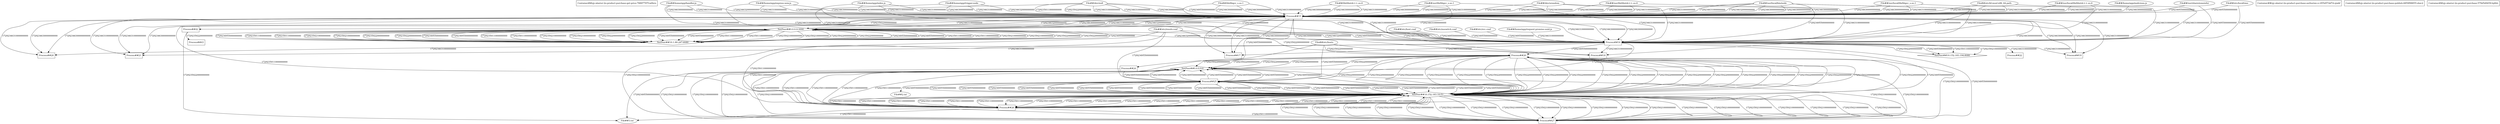 digraph G {
"Container##zjy-alastor-2n-product-purchase-get-price-78897797f-w6hrn" [shape="box"];
"File##/dev/null" [shape="ellipse"];
"File##/dev/urandom" [shape="ellipse"];
"File##/etc/ld-musl-x86_64.path" [shape="ellipse"];
"File##/home/app/express-new.js" [shape="ellipse"];
"File##/home/app/handler.js" [shape="ellipse"];
"File##/home/app/index.js" [shape="ellipse"];
"File##/home/app/trigger.node" [shape="ellipse"];
"File##/lib/libgcc_s.so.1" [shape="ellipse"];
"File##/lib/libstdc++.so.6" [shape="ellipse"];
"File##/usr/lib/libgcc_s.so.1" [shape="ellipse"];
"File##/usr/lib/libstdc++.so.6" [shape="ellipse"];
"File##/usr/local/bin/node" [shape="ellipse"];
"File##/usr/local/lib/libgcc_s.so.1" [shape="ellipse"];
"File##/usr/local/lib/libstdc++.so.6" [shape="ellipse"];
"NetPeer##0.0.0.0:3000" [shape="diamond"];
"Process##15" [shape="box"];
"Process##16" [shape="box"];
"Process##17" [shape="box"];
"Process##18" [shape="box"];
"Process##19" [shape="box"];
"Process##20" [shape="box"];
"Process##21" [shape="box"];
"File##/etc/ld-musl-x86_64.path" -> "Process##15" [label="1729234631000000000"];
"File##/lib/libstdc++.so.6" -> "Process##15" [label="1729234631000000000"];
"File##/usr/local/lib/libstdc++.so.6" -> "Process##15" [label="1729234631000000000"];
"File##/usr/lib/libstdc++.so.6" -> "Process##15" [label="1729234631000000000"];
"File##/lib/libgcc_s.so.1" -> "Process##15" [label="1729234631000000000"];
"File##/usr/local/lib/libgcc_s.so.1" -> "Process##15" [label="1729234631000000000"];
"File##/usr/lib/libgcc_s.so.1" -> "Process##15" [label="1729234631000000000"];
"Process##15" -> "Process##16" [label="1729234631000000000"];
"Process##15" -> "Process##17" [label="1729234631000000000"];
"Process##15" -> "Process##18" [label="1729234631000000000"];
"Process##15" -> "Process##19" [label="1729234631000000000"];
"Process##15" -> "Process##20" [label="1729234631000000000"];
"File##/usr/local/bin/node" -> "Process##15" [label="1729234631000000000"];
"File##/usr/local/bin/node" -> "Process##15" [label="1729234632000000000"];
"File##/dev/urandom" -> "Process##15" [label="1729234631000000000"];
"Process##15" -> "Process##21" [label="1729234631000000000"];
"File##/dev/null" -> "Process##15" [label="1729234631000000000"];
"File##/home/app/index.js" -> "Process##15" [label="1729234631000000000"];
"File##/home/app/express-new.js" -> "Process##15" [label="1729234631000000000"];
"File##/home/app/trigger.node" -> "Process##15" [label="1729234632000000000"];
"File##/home/app/handler.js" -> "Process##15" [label="1729234632000000000"];
"Process##15" -> "NetPeer##0.0.0.0:3000" [label="1729234632000000000"];
"NetPeer##0.0.0.0:3000" -> "Process##15" [label="1729234632000000000"];
"Container##zjy-alastor-2n-product-purchase-authorize-cc-855d57dd7d-zjwkf" [shape="box"];
"File##/dev/null" [shape="ellipse"];
"File##/dev/urandom" [shape="ellipse"];
"File##/etc/ld-musl-x86_64.path" [shape="ellipse"];
"File##/etc/localtime" [shape="ellipse"];
"File##/home/app/express-new.js" [shape="ellipse"];
"File##/home/app/handler.js" [shape="ellipse"];
"File##/home/app/index.js" [shape="ellipse"];
"File##/home/app/malicious.js" [shape="ellipse"];
"File##/home/app/trigger.node" [shape="ellipse"];
"File##/lib/libgcc_s.so.1" [shape="ellipse"];
"File##/lib/libstdc++.so.6" [shape="ellipse"];
"File##/usr/lib/libgcc_s.so.1" [shape="ellipse"];
"File##/usr/lib/libstdc++.so.6" [shape="ellipse"];
"File##/usr/local/bin/node" [shape="ellipse"];
"File##/usr/local/lib/libgcc_s.so.1" [shape="ellipse"];
"File##/usr/local/lib/libstdc++.so.6" [shape="ellipse"];
"File##/usr/share/zoneinfo/" [shape="ellipse"];
"File##2.txt" [shape="ellipse"];
"File##3.txt" [shape="ellipse"];
"NetPeer##0.0.0.0:3000" [shape="diamond"];
"NetPeer##10.1.80.247:8080" [shape="diamond"];
"Process##15" [shape="box"];
"Process##16" [shape="box"];
"Process##17" [shape="box"];
"Process##18" [shape="box"];
"Process##19" [shape="box"];
"Process##20" [shape="box"];
"Process##21" [shape="box"];
"Process##24" [shape="box"];
"Process##25" [shape="box"];
"Process##26" [shape="box"];
"Process##27" [shape="box"];
"Process##42" [shape="box"];
"Process##43" [shape="box"];
"File##/etc/ld-musl-x86_64.path" -> "Process##15" [label="1729234630000000000"];
"File##/lib/libstdc++.so.6" -> "Process##15" [label="1729234630000000000"];
"File##/usr/local/lib/libstdc++.so.6" -> "Process##15" [label="1729234630000000000"];
"File##/usr/lib/libstdc++.so.6" -> "Process##15" [label="1729234630000000000"];
"File##/lib/libgcc_s.so.1" -> "Process##15" [label="1729234630000000000"];
"File##/usr/local/lib/libgcc_s.so.1" -> "Process##15" [label="1729234630000000000"];
"File##/usr/lib/libgcc_s.so.1" -> "Process##15" [label="1729234630000000000"];
"Process##15" -> "Process##16" [label="1729234630000000000"];
"Process##15" -> "Process##17" [label="1729234630000000000"];
"Process##15" -> "Process##18" [label="1729234630000000000"];
"Process##15" -> "Process##19" [label="1729234630000000000"];
"Process##15" -> "Process##20" [label="1729234630000000000"];
"File##/usr/local/bin/node" -> "Process##15" [label="1729234630000000000"];
"File##/usr/local/bin/node" -> "Process##15" [label="1729234630000000000"];
"File##/dev/urandom" -> "Process##15" [label="1729234630000000000"];
"Process##15" -> "Process##21" [label="1729234630000000000"];
"File##/dev/null" -> "Process##15" [label="1729234630000000000"];
"File##/dev/null" -> "Process##15" [label="1729234955000000000"];
"File##/dev/null" -> "Process##15" [label="1729235011000000000"];
"File##/dev/null" -> "Process##15" [label="1729235022000000000"];
"File##/home/app/index.js" -> "Process##15" [label="1729234630000000000"];
"File##/home/app/express-new.js" -> "Process##15" [label="1729234630000000000"];
"File##/home/app/trigger.node" -> "Process##15" [label="1729234630000000000"];
"File##/home/app/handler.js" -> "Process##15" [label="1729234630000000000"];
"File##/home/app/malicious.js" -> "Process##15" [label="1729234630000000000"];
"Process##15" -> "NetPeer##0.0.0.0:3000" [label="1729234630000000000"];
"NetPeer##0.0.0.0:3000" -> "Process##15" [label="1729234630000000000"];
"NetPeer##0.0.0.0:3000" -> "NetPeer##10.1.80.247:8080" [label="1729234955000000000"];
"NetPeer##0.0.0.0:3000" -> "NetPeer##10.1.80.247:8080" [label="1729234955000000000"];
"NetPeer##0.0.0.0:3000" -> "NetPeer##10.1.80.247:8080" [label="1729235011000000000"];
"NetPeer##0.0.0.0:3000" -> "NetPeer##10.1.80.247:8080" [label="1729235011000000000"];
"NetPeer##0.0.0.0:3000" -> "NetPeer##10.1.80.247:8080" [label="1729235021000000000"];
"NetPeer##0.0.0.0:3000" -> "NetPeer##10.1.80.247:8080" [label="1729235021000000000"];
"NetPeer##0.0.0.0:3000" -> "NetPeer##10.1.80.247:8080" [label="1729235022000000000"];
"NetPeer##0.0.0.0:3000" -> "NetPeer##10.1.80.247:8080" [label="1729235022000000000"];
"NetPeer##10.1.80.247:8080" -> "NetPeer##0.0.0.0:3000" [label="1729234955000000000"];
"NetPeer##10.1.80.247:8080" -> "NetPeer##0.0.0.0:3000" [label="1729234955000000000"];
"NetPeer##10.1.80.247:8080" -> "NetPeer##0.0.0.0:3000" [label="1729235011000000000"];
"NetPeer##10.1.80.247:8080" -> "NetPeer##0.0.0.0:3000" [label="1729235011000000000"];
"NetPeer##10.1.80.247:8080" -> "NetPeer##0.0.0.0:3000" [label="1729235021000000000"];
"NetPeer##10.1.80.247:8080" -> "NetPeer##0.0.0.0:3000" [label="1729235021000000000"];
"NetPeer##10.1.80.247:8080" -> "NetPeer##0.0.0.0:3000" [label="1729235022000000000"];
"NetPeer##10.1.80.247:8080" -> "NetPeer##0.0.0.0:3000" [label="1729235022000000000"];
"Process##15" -> "Process##24" [label="1729234955000000000"];
"File##/etc/localtime" -> "Process##15" [label="1729234955000000000"];
"File##/usr/share/zoneinfo/" -> "Process##15" [label="1729234955000000000"];
"Process##15" -> "Process##26" [label="1729235011000000000"];
"Process##15" -> "Process##42" [label="1729235022000000000"];
"Process##24" -> "Process##25" [label="1729234955000000000"];
"Process##24" -> "File##3.txt" [label="1729234955000000000"];
"Process##25" -> "File##2.txt" [label="1729234955000000000"];
"Process##26" -> "Process##27" [label="1729235011000000000"];
"Process##26" -> "File##3.txt" [label="1729235011000000000"];
"Process##42" -> "Process##43" [label="1729235022000000000"];
"Process##42" -> "File##3.txt" [label="1729235022000000000"];
"Container##zjy-alastor-2n-product-purchase-publish-6859f98855-sbzc2" [shape="box"];
"File##/dev/null" [shape="ellipse"];
"File##/dev/urandom" [shape="ellipse"];
"File##/etc/ld-musl-x86_64.path" [shape="ellipse"];
"File##/home/app/express-new.js" [shape="ellipse"];
"File##/home/app/handler.js" [shape="ellipse"];
"File##/home/app/index.js" [shape="ellipse"];
"File##/home/app/trigger.node" [shape="ellipse"];
"File##/lib/libgcc_s.so.1" [shape="ellipse"];
"File##/lib/libstdc++.so.6" [shape="ellipse"];
"File##/usr/lib/libgcc_s.so.1" [shape="ellipse"];
"File##/usr/lib/libstdc++.so.6" [shape="ellipse"];
"File##/usr/local/bin/node" [shape="ellipse"];
"File##/usr/local/lib/libgcc_s.so.1" [shape="ellipse"];
"File##/usr/local/lib/libstdc++.so.6" [shape="ellipse"];
"NetPeer##0.0.0.0:3000" [shape="diamond"];
"Process##15" [shape="box"];
"Process##16" [shape="box"];
"Process##17" [shape="box"];
"Process##18" [shape="box"];
"Process##19" [shape="box"];
"Process##20" [shape="box"];
"Process##21" [shape="box"];
"File##/etc/ld-musl-x86_64.path" -> "Process##15" [label="1729234630000000000"];
"File##/lib/libstdc++.so.6" -> "Process##15" [label="1729234630000000000"];
"File##/usr/local/lib/libstdc++.so.6" -> "Process##15" [label="1729234630000000000"];
"File##/usr/lib/libstdc++.so.6" -> "Process##15" [label="1729234630000000000"];
"File##/lib/libgcc_s.so.1" -> "Process##15" [label="1729234630000000000"];
"File##/usr/local/lib/libgcc_s.so.1" -> "Process##15" [label="1729234630000000000"];
"File##/usr/lib/libgcc_s.so.1" -> "Process##15" [label="1729234630000000000"];
"Process##15" -> "Process##16" [label="1729234630000000000"];
"Process##15" -> "Process##17" [label="1729234630000000000"];
"Process##15" -> "Process##18" [label="1729234630000000000"];
"Process##15" -> "Process##19" [label="1729234630000000000"];
"Process##15" -> "Process##20" [label="1729234630000000000"];
"File##/usr/local/bin/node" -> "Process##15" [label="1729234630000000000"];
"File##/usr/local/bin/node" -> "Process##15" [label="1729234631000000000"];
"File##/dev/urandom" -> "Process##15" [label="1729234630000000000"];
"Process##15" -> "Process##21" [label="1729234631000000000"];
"File##/dev/null" -> "Process##15" [label="1729234631000000000"];
"File##/home/app/index.js" -> "Process##15" [label="1729234631000000000"];
"File##/home/app/express-new.js" -> "Process##15" [label="1729234631000000000"];
"File##/home/app/trigger.node" -> "Process##15" [label="1729234631000000000"];
"File##/home/app/handler.js" -> "Process##15" [label="1729234631000000000"];
"Process##15" -> "NetPeer##0.0.0.0:3000" [label="1729234631000000000"];
"NetPeer##0.0.0.0:3000" -> "Process##15" [label="1729234631000000000"];
"Container##zjy-alastor-2n-product-purchase-579d5d9459-lq4hh" [shape="box"];
"File##/dev/null" [shape="ellipse"];
"File##/dev/urandom" [shape="ellipse"];
"File##/etc/host.conf" [shape="ellipse"];
"File##/etc/hosts" [shape="ellipse"];
"File##/etc/ld-musl-x86_64.path" [shape="ellipse"];
"File##/etc/localtime" [shape="ellipse"];
"File##/etc/nsswitch.conf" [shape="ellipse"];
"File##/etc/resolv.conf" [shape="ellipse"];
"File##/etc/svc.conf" [shape="ellipse"];
"File##/home/app/express-new.js" [shape="ellipse"];
"File##/home/app/handler.js" [shape="ellipse"];
"File##/home/app/index.js" [shape="ellipse"];
"File##/home/app/request-promise-uuid.js" [shape="ellipse"];
"File##/home/app/trigger.node" [shape="ellipse"];
"File##/lib/libgcc_s.so.1" [shape="ellipse"];
"File##/lib/libstdc++.so.6" [shape="ellipse"];
"File##/usr/lib/libgcc_s.so.1" [shape="ellipse"];
"File##/usr/lib/libstdc++.so.6" [shape="ellipse"];
"File##/usr/local/bin/node" [shape="ellipse"];
"File##/usr/local/lib/libgcc_s.so.1" [shape="ellipse"];
"File##/usr/local/lib/libstdc++.so.6" [shape="ellipse"];
"File##/usr/share/zoneinfo/" [shape="ellipse"];
"NetPeer##0.0.0.0:0" [shape="diamond"];
"NetPeer##0.0.0.0:3000" [shape="diamond"];
"NetPeer##10.1.80.247:8080" [shape="diamond"];
"NetPeer##10.152.183.10:53" [shape="diamond"];
"NetPeer##10.152.183.194:8080" [shape="diamond"];
"Process##16" [shape="box"];
"Process##17" [shape="box"];
"Process##18" [shape="box"];
"Process##19" [shape="box"];
"Process##20" [shape="box"];
"Process##21" [shape="box"];
"Process##22" [shape="box"];
"Process##25" [shape="box"];
"Process##26" [shape="box"];
"Process##27" [shape="box"];
"Process##28" [shape="box"];
"File##/etc/ld-musl-x86_64.path" -> "Process##16" [label="1729234631000000000"];
"File##/lib/libstdc++.so.6" -> "Process##16" [label="1729234631000000000"];
"File##/usr/local/lib/libstdc++.so.6" -> "Process##16" [label="1729234631000000000"];
"File##/usr/lib/libstdc++.so.6" -> "Process##16" [label="1729234631000000000"];
"File##/lib/libgcc_s.so.1" -> "Process##16" [label="1729234631000000000"];
"File##/usr/local/lib/libgcc_s.so.1" -> "Process##16" [label="1729234631000000000"];
"File##/usr/lib/libgcc_s.so.1" -> "Process##16" [label="1729234631000000000"];
"Process##16" -> "Process##17" [label="1729234631000000000"];
"Process##16" -> "Process##18" [label="1729234631000000000"];
"Process##16" -> "Process##19" [label="1729234631000000000"];
"Process##16" -> "Process##20" [label="1729234631000000000"];
"Process##16" -> "Process##21" [label="1729234631000000000"];
"File##/usr/local/bin/node" -> "Process##16" [label="1729234631000000000"];
"File##/usr/local/bin/node" -> "Process##16" [label="1729234631000000000"];
"File##/dev/urandom" -> "Process##16" [label="1729234631000000000"];
"File##/dev/urandom" -> "Process##16" [label="1729234955000000000"];
"Process##16" -> "Process##22" [label="1729234631000000000"];
"File##/dev/null" -> "Process##16" [label="1729234631000000000"];
"File##/home/app/index.js" -> "Process##16" [label="1729234631000000000"];
"File##/home/app/express-new.js" -> "Process##16" [label="1729234631000000000"];
"File##/home/app/trigger.node" -> "Process##16" [label="1729234631000000000"];
"File##/home/app/handler.js" -> "Process##16" [label="1729234631000000000"];
"File##/home/app/request-promise-uuid.js" -> "Process##16" [label="1729234631000000000"];
"Process##16" -> "NetPeer##0.0.0.0:3000" [label="1729234632000000000"];
"NetPeer##0.0.0.0:3000" -> "Process##16" [label="1729234632000000000"];
"NetPeer##0.0.0.0:3000" -> "NetPeer##10.1.80.247:8080" [label="1729234955000000000"];
"NetPeer##0.0.0.0:3000" -> "NetPeer##10.1.80.247:8080" [label="1729234955000000000"];
"NetPeer##0.0.0.0:3000" -> "NetPeer##10.1.80.247:8080" [label="1729235011000000000"];
"NetPeer##0.0.0.0:3000" -> "NetPeer##10.1.80.247:8080" [label="1729235011000000000"];
"NetPeer##0.0.0.0:3000" -> "NetPeer##10.1.80.247:8080" [label="1729235021000000000"];
"NetPeer##0.0.0.0:3000" -> "NetPeer##10.1.80.247:8080" [label="1729235021000000000"];
"NetPeer##0.0.0.0:3000" -> "NetPeer##10.1.80.247:8080" [label="1729235022000000000"];
"NetPeer##0.0.0.0:3000" -> "NetPeer##10.1.80.247:8080" [label="1729235022000000000"];
"NetPeer##10.1.80.247:8080" -> "NetPeer##0.0.0.0:3000" [label="1729234955000000000"];
"NetPeer##10.1.80.247:8080" -> "NetPeer##0.0.0.0:3000" [label="1729234955000000000"];
"NetPeer##10.1.80.247:8080" -> "NetPeer##0.0.0.0:3000" [label="1729235011000000000"];
"NetPeer##10.1.80.247:8080" -> "NetPeer##0.0.0.0:3000" [label="1729235011000000000"];
"NetPeer##10.1.80.247:8080" -> "NetPeer##0.0.0.0:3000" [label="1729235021000000000"];
"NetPeer##10.1.80.247:8080" -> "NetPeer##0.0.0.0:3000" [label="1729235021000000000"];
"NetPeer##10.1.80.247:8080" -> "NetPeer##0.0.0.0:3000" [label="1729235022000000000"];
"NetPeer##10.1.80.247:8080" -> "NetPeer##0.0.0.0:3000" [label="1729235022000000000"];
"File##/etc/resolv.conf" -> "Process##16" [label="1729234955000000000"];
"File##/etc/nsswitch.conf" -> "Process##16" [label="1729234955000000000"];
"File##/etc/host.conf" -> "Process##16" [label="1729234955000000000"];
"File##/etc/svc.conf" -> "Process##16" [label="1729234955000000000"];
"Process##16" -> "Process##25" [label="1729234955000000000"];
"Process##16" -> "Process##26" [label="1729234955000000000"];
"Process##16" -> "Process##27" [label="1729234955000000000"];
"Process##16" -> "Process##28" [label="1729234955000000000"];
"Process##16" -> "NetPeer##10.152.183.194:8080" [label="1729234955000000000"];
"Process##16" -> "NetPeer##10.152.183.194:8080" [label="1729235011000000000"];
"Process##16" -> "NetPeer##10.152.183.194:8080" [label="1729235021000000000"];
"Process##16" -> "NetPeer##10.152.183.194:8080" [label="1729235022000000000"];
"File##/etc/localtime" -> "Process##16" [label="1729234955000000000"];
"File##/usr/share/zoneinfo/" -> "Process##16" [label="1729234955000000000"];
"File##/etc/hosts" -> "Process##25" [label="1729234955000000000"];
"File##/etc/resolv.conf" -> "Process##25" [label="1729234955000000000"];
"Process##25" -> "NetPeer##0.0.0.0:0" [label="1729234955000000000"];
"Process##25" -> "NetPeer##0.0.0.0:0" [label="1729234955000000000"];
"Process##25" -> "NetPeer##0.0.0.0:0" [label="1729234955000000000"];
"Process##25" -> "NetPeer##0.0.0.0:0" [label="1729234955000000000"];
"Process##25" -> "NetPeer##0.0.0.0:0" [label="1729234955000000000"];
"Process##25" -> "NetPeer##10.152.183.10:53" [label="1729234955000000000"];
"Process##25" -> "NetPeer##10.152.183.10:53" [label="1729234955000000000"];
"Process##25" -> "NetPeer##10.152.183.10:53" [label="1729234955000000000"];
"Process##25" -> "NetPeer##10.152.183.10:53" [label="1729234955000000000"];
"Process##25" -> "NetPeer##10.152.183.10:53" [label="1729234955000000000"];
"Process##25" -> "NetPeer##10.152.183.10:53" [label="1729234955000000000"];
"Process##25" -> "NetPeer##10.152.183.10:53" [label="1729234955000000000"];
"Process##25" -> "NetPeer##10.152.183.10:53" [label="1729234955000000000"];
"Process##25" -> "NetPeer##10.152.183.10:53" [label="1729234955000000000"];
"Process##25" -> "NetPeer##10.152.183.10:53" [label="1729234955000000000"];
"NetPeer##10.152.183.10:53" -> "Process##25" [label="1729234955000000000"];
"NetPeer##10.152.183.10:53" -> "Process##25" [label="1729234955000000000"];
"NetPeer##10.152.183.10:53" -> "Process##25" [label="1729234955000000000"];
"NetPeer##10.152.183.10:53" -> "Process##25" [label="1729234955000000000"];
"NetPeer##10.152.183.10:53" -> "Process##25" [label="1729234955000000000"];
"NetPeer##10.152.183.10:53" -> "Process##25" [label="1729234955000000000"];
"NetPeer##10.152.183.10:53" -> "Process##25" [label="1729234955000000000"];
"NetPeer##10.152.183.10:53" -> "Process##25" [label="1729234955000000000"];
"NetPeer##10.152.183.10:53" -> "Process##25" [label="1729234955000000000"];
"NetPeer##10.152.183.10:53" -> "Process##25" [label="1729234955000000000"];
"NetPeer##0.0.0.0:0" -> "Process##25" [label="1729234955000000000"];
"File##/etc/hosts" -> "Process##26" [label="1729235011000000000"];
"File##/etc/resolv.conf" -> "Process##26" [label="1729235011000000000"];
"Process##26" -> "NetPeer##0.0.0.0:0" [label="1729235011000000000"];
"Process##26" -> "NetPeer##0.0.0.0:0" [label="1729235011000000000"];
"Process##26" -> "NetPeer##0.0.0.0:0" [label="1729235011000000000"];
"Process##26" -> "NetPeer##0.0.0.0:0" [label="1729235011000000000"];
"Process##26" -> "NetPeer##0.0.0.0:0" [label="1729235011000000000"];
"Process##26" -> "NetPeer##10.152.183.10:53" [label="1729235011000000000"];
"Process##26" -> "NetPeer##10.152.183.10:53" [label="1729235011000000000"];
"Process##26" -> "NetPeer##10.152.183.10:53" [label="1729235011000000000"];
"Process##26" -> "NetPeer##10.152.183.10:53" [label="1729235011000000000"];
"Process##26" -> "NetPeer##10.152.183.10:53" [label="1729235011000000000"];
"Process##26" -> "NetPeer##10.152.183.10:53" [label="1729235011000000000"];
"Process##26" -> "NetPeer##10.152.183.10:53" [label="1729235011000000000"];
"Process##26" -> "NetPeer##10.152.183.10:53" [label="1729235011000000000"];
"Process##26" -> "NetPeer##10.152.183.10:53" [label="1729235011000000000"];
"Process##26" -> "NetPeer##10.152.183.10:53" [label="1729235011000000000"];
"NetPeer##10.152.183.10:53" -> "Process##26" [label="1729235011000000000"];
"NetPeer##10.152.183.10:53" -> "Process##26" [label="1729235011000000000"];
"NetPeer##10.152.183.10:53" -> "Process##26" [label="1729235011000000000"];
"NetPeer##10.152.183.10:53" -> "Process##26" [label="1729235011000000000"];
"NetPeer##10.152.183.10:53" -> "Process##26" [label="1729235011000000000"];
"NetPeer##10.152.183.10:53" -> "Process##26" [label="1729235011000000000"];
"NetPeer##10.152.183.10:53" -> "Process##26" [label="1729235011000000000"];
"NetPeer##10.152.183.10:53" -> "Process##26" [label="1729235011000000000"];
"NetPeer##10.152.183.10:53" -> "Process##26" [label="1729235011000000000"];
"NetPeer##10.152.183.10:53" -> "Process##26" [label="1729235011000000000"];
"File##/etc/hosts" -> "Process##27" [label="1729235021000000000"];
"File##/etc/resolv.conf" -> "Process##27" [label="1729235021000000000"];
"Process##27" -> "NetPeer##0.0.0.0:0" [label="1729235021000000000"];
"Process##27" -> "NetPeer##0.0.0.0:0" [label="1729235021000000000"];
"Process##27" -> "NetPeer##0.0.0.0:0" [label="1729235021000000000"];
"Process##27" -> "NetPeer##0.0.0.0:0" [label="1729235021000000000"];
"Process##27" -> "NetPeer##0.0.0.0:0" [label="1729235021000000000"];
"Process##27" -> "NetPeer##10.152.183.10:53" [label="1729235021000000000"];
"Process##27" -> "NetPeer##10.152.183.10:53" [label="1729235021000000000"];
"Process##27" -> "NetPeer##10.152.183.10:53" [label="1729235021000000000"];
"Process##27" -> "NetPeer##10.152.183.10:53" [label="1729235021000000000"];
"Process##27" -> "NetPeer##10.152.183.10:53" [label="1729235021000000000"];
"Process##27" -> "NetPeer##10.152.183.10:53" [label="1729235021000000000"];
"Process##27" -> "NetPeer##10.152.183.10:53" [label="1729235021000000000"];
"Process##27" -> "NetPeer##10.152.183.10:53" [label="1729235021000000000"];
"Process##27" -> "NetPeer##10.152.183.10:53" [label="1729235021000000000"];
"Process##27" -> "NetPeer##10.152.183.10:53" [label="1729235021000000000"];
"NetPeer##10.152.183.10:53" -> "Process##27" [label="1729235021000000000"];
"NetPeer##10.152.183.10:53" -> "Process##27" [label="1729235021000000000"];
"NetPeer##10.152.183.10:53" -> "Process##27" [label="1729235021000000000"];
"NetPeer##10.152.183.10:53" -> "Process##27" [label="1729235021000000000"];
"NetPeer##10.152.183.10:53" -> "Process##27" [label="1729235021000000000"];
"NetPeer##10.152.183.10:53" -> "Process##27" [label="1729235021000000000"];
"NetPeer##10.152.183.10:53" -> "Process##27" [label="1729235021000000000"];
"NetPeer##10.152.183.10:53" -> "Process##27" [label="1729235021000000000"];
"NetPeer##10.152.183.10:53" -> "Process##27" [label="1729235021000000000"];
"NetPeer##10.152.183.10:53" -> "Process##27" [label="1729235021000000000"];
"NetPeer##0.0.0.0:0" -> "Process##27" [label="1729235021000000000"];
"File##/etc/hosts" -> "Process##28" [label="1729235022000000000"];
"File##/etc/resolv.conf" -> "Process##28" [label="1729235022000000000"];
"Process##28" -> "NetPeer##0.0.0.0:0" [label="1729235022000000000"];
"Process##28" -> "NetPeer##0.0.0.0:0" [label="1729235022000000000"];
"Process##28" -> "NetPeer##0.0.0.0:0" [label="1729235022000000000"];
"Process##28" -> "NetPeer##0.0.0.0:0" [label="1729235022000000000"];
"Process##28" -> "NetPeer##0.0.0.0:0" [label="1729235022000000000"];
"Process##28" -> "NetPeer##10.152.183.10:53" [label="1729235022000000000"];
"Process##28" -> "NetPeer##10.152.183.10:53" [label="1729235022000000000"];
"Process##28" -> "NetPeer##10.152.183.10:53" [label="1729235022000000000"];
"Process##28" -> "NetPeer##10.152.183.10:53" [label="1729235022000000000"];
"Process##28" -> "NetPeer##10.152.183.10:53" [label="1729235022000000000"];
"Process##28" -> "NetPeer##10.152.183.10:53" [label="1729235022000000000"];
"Process##28" -> "NetPeer##10.152.183.10:53" [label="1729235022000000000"];
"Process##28" -> "NetPeer##10.152.183.10:53" [label="1729235022000000000"];
"Process##28" -> "NetPeer##10.152.183.10:53" [label="1729235022000000000"];
"Process##28" -> "NetPeer##10.152.183.10:53" [label="1729235022000000000"];
"NetPeer##10.152.183.10:53" -> "Process##28" [label="1729235022000000000"];
"NetPeer##10.152.183.10:53" -> "Process##28" [label="1729235022000000000"];
"NetPeer##10.152.183.10:53" -> "Process##28" [label="1729235022000000000"];
"NetPeer##10.152.183.10:53" -> "Process##28" [label="1729235022000000000"];
"NetPeer##10.152.183.10:53" -> "Process##28" [label="1729235022000000000"];
"NetPeer##10.152.183.10:53" -> "Process##28" [label="1729235022000000000"];
"NetPeer##10.152.183.10:53" -> "Process##28" [label="1729235022000000000"];
"NetPeer##10.152.183.10:53" -> "Process##28" [label="1729235022000000000"];
"NetPeer##10.152.183.10:53" -> "Process##28" [label="1729235022000000000"];
"NetPeer##10.152.183.10:53" -> "Process##28" [label="1729235022000000000"];
}
